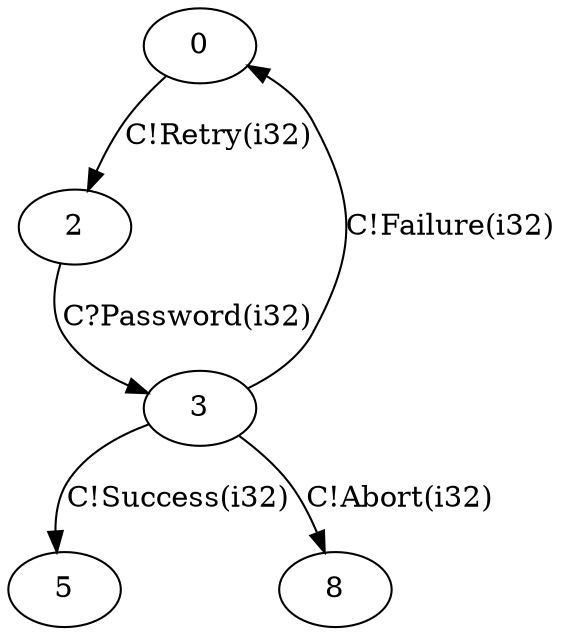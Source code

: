 digraph S {
  0;
  2;
  3;
  5;
  8;
  
  
  0 -> 2 [label="C!Retry(i32)", ];
  2 -> 3 [label="C?Password(i32)", ];
  3 -> 0 [label="C!Failure(i32)", ];
  3 -> 5 [label="C!Success(i32)", ];
  3 -> 8 [label="C!Abort(i32)", ];
  
  }
